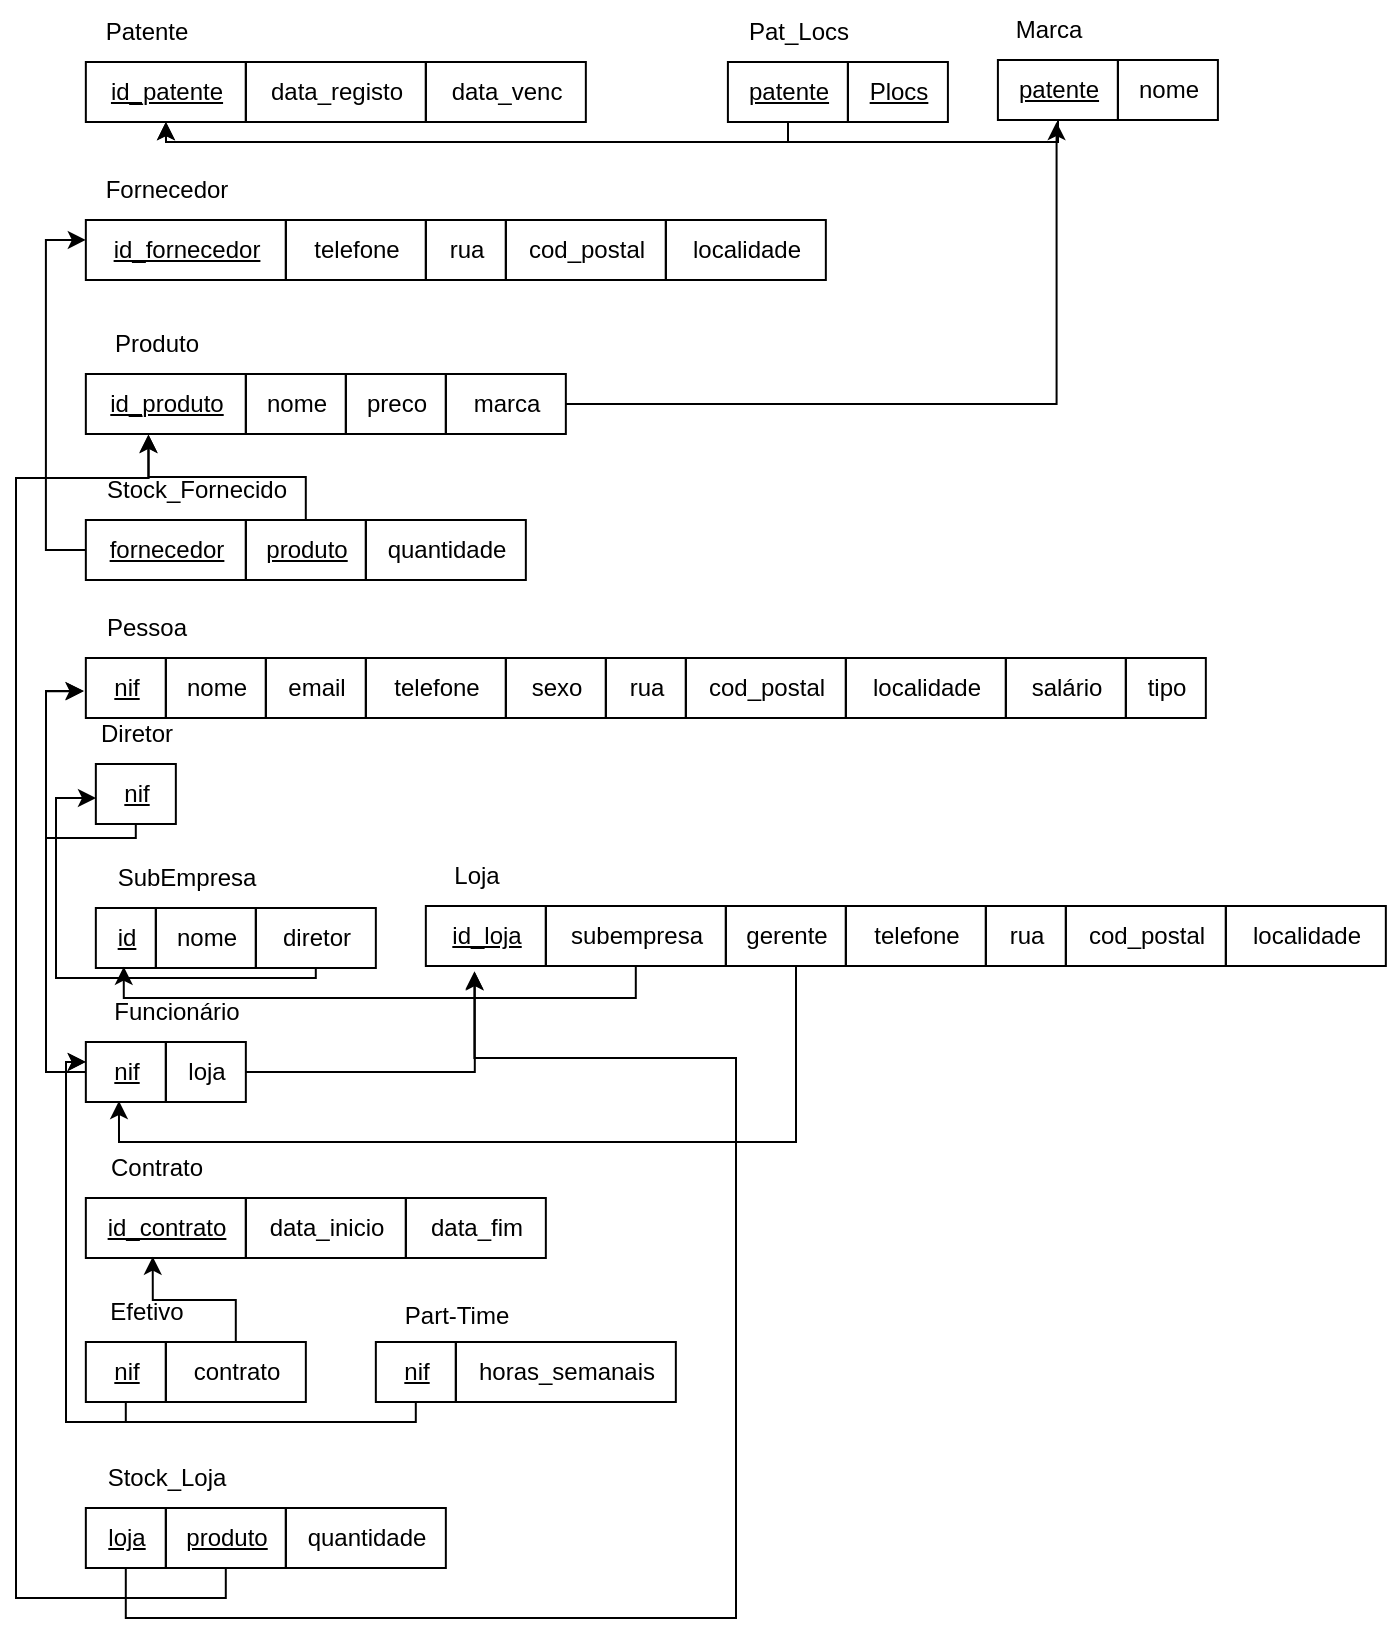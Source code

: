 <mxfile version="24.2.3" type="device">
  <diagram id="R2lEEEUBdFMjLlhIrx00" name="Page-1">
    <mxGraphModel dx="1081" dy="1717" grid="1" gridSize="10" guides="1" tooltips="1" connect="1" arrows="1" fold="1" page="1" pageScale="1" pageWidth="850" pageHeight="1100" math="0" shadow="0" extFonts="Permanent Marker^https://fonts.googleapis.com/css?family=Permanent+Marker">
      <root>
        <mxCell id="0" />
        <mxCell id="1" parent="0" />
        <mxCell id="jrB7JTmj7zLujSxNhgp--1" value="Patente" style="text;html=1;align=center;verticalAlign=middle;resizable=0;points=[];autosize=1;strokeColor=none;fillColor=none;" parent="1" vertex="1">
          <mxGeometry x="524.92" y="-408" width="60" height="30" as="geometry" />
        </mxCell>
        <mxCell id="jrB7JTmj7zLujSxNhgp--2" value="&lt;u&gt;id_patente&lt;/u&gt;" style="text;html=1;align=center;verticalAlign=middle;resizable=0;points=[];autosize=1;strokeColor=default;fillColor=none;" parent="1" vertex="1">
          <mxGeometry x="524.92" y="-378" width="80" height="30" as="geometry" />
        </mxCell>
        <mxCell id="jrB7JTmj7zLujSxNhgp--4" value="data_registo" style="text;html=1;align=center;verticalAlign=middle;resizable=0;points=[];autosize=1;strokeColor=default;fillColor=none;" parent="1" vertex="1">
          <mxGeometry x="604.92" y="-378" width="90" height="30" as="geometry" />
        </mxCell>
        <mxCell id="jrB7JTmj7zLujSxNhgp--5" value="data_venc" style="text;html=1;align=center;verticalAlign=middle;resizable=0;points=[];autosize=1;strokeColor=default;fillColor=none;" parent="1" vertex="1">
          <mxGeometry x="694.92" y="-378" width="80" height="30" as="geometry" />
        </mxCell>
        <mxCell id="jrB7JTmj7zLujSxNhgp--6" value="Pat_Locs" style="text;html=1;align=center;verticalAlign=middle;resizable=0;points=[];autosize=1;strokeColor=none;fillColor=none;" parent="1" vertex="1">
          <mxGeometry x="845.95" y="-408" width="70" height="30" as="geometry" />
        </mxCell>
        <mxCell id="jrB7JTmj7zLujSxNhgp--13" value="" style="edgeStyle=orthogonalEdgeStyle;rounded=0;orthogonalLoop=1;jettySize=auto;html=1;" parent="1" source="jrB7JTmj7zLujSxNhgp--7" edge="1">
          <mxGeometry relative="1" as="geometry">
            <mxPoint x="564.95" y="-348" as="targetPoint" />
            <Array as="points">
              <mxPoint x="875.95" y="-338" />
              <mxPoint x="564.95" y="-338" />
            </Array>
          </mxGeometry>
        </mxCell>
        <mxCell id="jrB7JTmj7zLujSxNhgp--7" value="&lt;u&gt;patente&lt;/u&gt;" style="text;html=1;align=center;verticalAlign=middle;resizable=0;points=[];autosize=1;strokeColor=default;fillColor=none;" parent="1" vertex="1">
          <mxGeometry x="845.95" y="-378" width="60" height="30" as="geometry" />
        </mxCell>
        <mxCell id="jrB7JTmj7zLujSxNhgp--8" value="&lt;u&gt;Plocs&lt;/u&gt;" style="text;html=1;align=center;verticalAlign=middle;resizable=0;points=[];autosize=1;strokeColor=default;fillColor=none;" parent="1" vertex="1">
          <mxGeometry x="905.95" y="-378" width="50" height="30" as="geometry" />
        </mxCell>
        <mxCell id="jrB7JTmj7zLujSxNhgp--9" value="Marca" style="text;html=1;align=center;verticalAlign=middle;resizable=0;points=[];autosize=1;strokeColor=none;fillColor=none;" parent="1" vertex="1">
          <mxGeometry x="975.95" y="-409" width="60" height="30" as="geometry" />
        </mxCell>
        <mxCell id="jrB7JTmj7zLujSxNhgp--15" value="" style="edgeStyle=orthogonalEdgeStyle;rounded=0;orthogonalLoop=1;jettySize=auto;html=1;" parent="1" source="jrB7JTmj7zLujSxNhgp--10" edge="1">
          <mxGeometry relative="1" as="geometry">
            <mxPoint x="564.95" y="-348" as="targetPoint" />
            <Array as="points">
              <mxPoint x="1010.95" y="-338" />
            </Array>
          </mxGeometry>
        </mxCell>
        <mxCell id="jrB7JTmj7zLujSxNhgp--10" value="&lt;u&gt;patente&lt;/u&gt;" style="text;html=1;align=center;verticalAlign=middle;resizable=0;points=[];autosize=1;strokeColor=default;fillColor=none;" parent="1" vertex="1">
          <mxGeometry x="980.95" y="-379" width="60" height="30" as="geometry" />
        </mxCell>
        <mxCell id="jrB7JTmj7zLujSxNhgp--11" value="nome" style="text;html=1;align=center;verticalAlign=middle;resizable=0;points=[];autosize=1;strokeColor=default;fillColor=none;" parent="1" vertex="1">
          <mxGeometry x="1040.95" y="-379" width="50" height="30" as="geometry" />
        </mxCell>
        <mxCell id="jrB7JTmj7zLujSxNhgp--16" value="Fornecedor" style="text;html=1;align=center;verticalAlign=middle;resizable=0;points=[];autosize=1;strokeColor=none;fillColor=none;" parent="1" vertex="1">
          <mxGeometry x="524.92" y="-329" width="80" height="30" as="geometry" />
        </mxCell>
        <mxCell id="jrB7JTmj7zLujSxNhgp--17" value="&lt;u&gt;id_fornecedor&lt;/u&gt;" style="text;html=1;align=center;verticalAlign=middle;resizable=0;points=[];autosize=1;strokeColor=default;fillColor=none;" parent="1" vertex="1">
          <mxGeometry x="524.92" y="-299" width="100" height="30" as="geometry" />
        </mxCell>
        <mxCell id="jrB7JTmj7zLujSxNhgp--18" value="telefone" style="text;html=1;align=center;verticalAlign=middle;resizable=0;points=[];autosize=1;strokeColor=default;fillColor=none;" parent="1" vertex="1">
          <mxGeometry x="624.92" y="-299" width="70" height="30" as="geometry" />
        </mxCell>
        <mxCell id="jrB7JTmj7zLujSxNhgp--19" value="rua" style="text;html=1;align=center;verticalAlign=middle;resizable=0;points=[];autosize=1;strokeColor=default;fillColor=none;" parent="1" vertex="1">
          <mxGeometry x="694.92" y="-299" width="40" height="30" as="geometry" />
        </mxCell>
        <mxCell id="jrB7JTmj7zLujSxNhgp--20" value="cod_postal" style="text;html=1;align=center;verticalAlign=middle;resizable=0;points=[];autosize=1;strokeColor=default;fillColor=none;" parent="1" vertex="1">
          <mxGeometry x="734.92" y="-299" width="80" height="30" as="geometry" />
        </mxCell>
        <mxCell id="jrB7JTmj7zLujSxNhgp--21" value="localidade" style="text;html=1;align=center;verticalAlign=middle;resizable=0;points=[];autosize=1;strokeColor=default;fillColor=none;" parent="1" vertex="1">
          <mxGeometry x="814.92" y="-299" width="80" height="30" as="geometry" />
        </mxCell>
        <mxCell id="jrB7JTmj7zLujSxNhgp--23" value="Produto" style="text;html=1;align=center;verticalAlign=middle;resizable=0;points=[];autosize=1;strokeColor=none;fillColor=none;" parent="1" vertex="1">
          <mxGeometry x="524.92" y="-252" width="70" height="30" as="geometry" />
        </mxCell>
        <mxCell id="jrB7JTmj7zLujSxNhgp--24" value="&lt;u&gt;id_produto&lt;/u&gt;" style="text;html=1;align=center;verticalAlign=middle;resizable=0;points=[];autosize=1;strokeColor=default;fillColor=none;" parent="1" vertex="1">
          <mxGeometry x="524.92" y="-222" width="80" height="30" as="geometry" />
        </mxCell>
        <mxCell id="jrB7JTmj7zLujSxNhgp--25" value="nome" style="text;html=1;align=center;verticalAlign=middle;resizable=0;points=[];autosize=1;strokeColor=default;fillColor=none;" parent="1" vertex="1">
          <mxGeometry x="604.92" y="-222" width="50" height="30" as="geometry" />
        </mxCell>
        <mxCell id="jrB7JTmj7zLujSxNhgp--26" value="preco" style="text;html=1;align=center;verticalAlign=middle;resizable=0;points=[];autosize=1;strokeColor=default;fillColor=none;" parent="1" vertex="1">
          <mxGeometry x="654.92" y="-222" width="50" height="30" as="geometry" />
        </mxCell>
        <mxCell id="jrB7JTmj7zLujSxNhgp--29" value="" style="edgeStyle=orthogonalEdgeStyle;rounded=0;orthogonalLoop=1;jettySize=auto;html=1;entryX=0.489;entryY=1.035;entryDx=0;entryDy=0;entryPerimeter=0;" parent="1" source="jrB7JTmj7zLujSxNhgp--27" target="jrB7JTmj7zLujSxNhgp--10" edge="1">
          <mxGeometry relative="1" as="geometry">
            <mxPoint x="1014.95" y="-299" as="targetPoint" />
          </mxGeometry>
        </mxCell>
        <mxCell id="jrB7JTmj7zLujSxNhgp--27" value="marca" style="text;html=1;align=center;verticalAlign=middle;resizable=0;points=[];autosize=1;strokeColor=default;fillColor=none;" parent="1" vertex="1">
          <mxGeometry x="704.92" y="-222" width="60" height="30" as="geometry" />
        </mxCell>
        <mxCell id="jrB7JTmj7zLujSxNhgp--30" value="Stock_Fornecido" style="text;html=1;align=center;verticalAlign=middle;resizable=0;points=[];autosize=1;strokeColor=none;fillColor=none;" parent="1" vertex="1">
          <mxGeometry x="524.92" y="-179" width="110" height="30" as="geometry" />
        </mxCell>
        <mxCell id="jrB7JTmj7zLujSxNhgp--35" value="" style="edgeStyle=orthogonalEdgeStyle;rounded=0;orthogonalLoop=1;jettySize=auto;html=1;entryX=0;entryY=0.333;entryDx=0;entryDy=0;entryPerimeter=0;" parent="1" source="jrB7JTmj7zLujSxNhgp--31" target="jrB7JTmj7zLujSxNhgp--17" edge="1">
          <mxGeometry relative="1" as="geometry">
            <mxPoint x="444.92" y="-134" as="targetPoint" />
            <Array as="points">
              <mxPoint x="504.95" y="-134" />
              <mxPoint x="504.95" y="-289" />
            </Array>
          </mxGeometry>
        </mxCell>
        <mxCell id="jrB7JTmj7zLujSxNhgp--31" value="&lt;u&gt;fornecedor&lt;/u&gt;" style="text;html=1;align=center;verticalAlign=middle;resizable=0;points=[];autosize=1;strokeColor=default;fillColor=none;" parent="1" vertex="1">
          <mxGeometry x="524.92" y="-149" width="80" height="30" as="geometry" />
        </mxCell>
        <mxCell id="jrB7JTmj7zLujSxNhgp--37" value="" style="edgeStyle=orthogonalEdgeStyle;rounded=0;orthogonalLoop=1;jettySize=auto;html=1;entryX=0.391;entryY=1.008;entryDx=0;entryDy=0;entryPerimeter=0;" parent="1" source="jrB7JTmj7zLujSxNhgp--32" target="jrB7JTmj7zLujSxNhgp--24" edge="1">
          <mxGeometry relative="1" as="geometry">
            <mxPoint x="634.92" y="-39" as="targetPoint" />
          </mxGeometry>
        </mxCell>
        <mxCell id="jrB7JTmj7zLujSxNhgp--32" value="&lt;u&gt;produto&lt;/u&gt;" style="text;html=1;align=center;verticalAlign=middle;resizable=0;points=[];autosize=1;strokeColor=default;fillColor=none;" parent="1" vertex="1">
          <mxGeometry x="604.92" y="-149" width="60" height="30" as="geometry" />
        </mxCell>
        <mxCell id="jrB7JTmj7zLujSxNhgp--33" value="quantidade" style="text;html=1;align=center;verticalAlign=middle;resizable=0;points=[];autosize=1;strokeColor=default;fillColor=none;" parent="1" vertex="1">
          <mxGeometry x="664.92" y="-149" width="80" height="30" as="geometry" />
        </mxCell>
        <mxCell id="jrB7JTmj7zLujSxNhgp--38" value="Pessoa" style="text;html=1;align=center;verticalAlign=middle;resizable=0;points=[];autosize=1;strokeColor=none;fillColor=none;" parent="1" vertex="1">
          <mxGeometry x="524.92" y="-110" width="60" height="30" as="geometry" />
        </mxCell>
        <mxCell id="jrB7JTmj7zLujSxNhgp--39" value="&lt;u&gt;nif&lt;/u&gt;" style="text;html=1;align=center;verticalAlign=middle;resizable=0;points=[];autosize=1;strokeColor=default;fillColor=none;" parent="1" vertex="1">
          <mxGeometry x="524.92" y="-80" width="40" height="30" as="geometry" />
        </mxCell>
        <mxCell id="jrB7JTmj7zLujSxNhgp--40" value="telefone" style="text;html=1;align=center;verticalAlign=middle;resizable=0;points=[];autosize=1;strokeColor=default;fillColor=none;" parent="1" vertex="1">
          <mxGeometry x="664.92" y="-80" width="70" height="30" as="geometry" />
        </mxCell>
        <mxCell id="jrB7JTmj7zLujSxNhgp--41" value="email" style="text;html=1;align=center;verticalAlign=middle;resizable=0;points=[];autosize=1;strokeColor=default;fillColor=none;" parent="1" vertex="1">
          <mxGeometry x="614.92" y="-80" width="50" height="30" as="geometry" />
        </mxCell>
        <mxCell id="jrB7JTmj7zLujSxNhgp--42" value="nome" style="text;html=1;align=center;verticalAlign=middle;resizable=0;points=[];autosize=1;strokeColor=default;fillColor=none;" parent="1" vertex="1">
          <mxGeometry x="564.92" y="-80" width="50" height="30" as="geometry" />
        </mxCell>
        <mxCell id="jrB7JTmj7zLujSxNhgp--43" value="sexo" style="text;html=1;align=center;verticalAlign=middle;resizable=0;points=[];autosize=1;strokeColor=default;fillColor=none;" parent="1" vertex="1">
          <mxGeometry x="734.92" y="-80" width="50" height="30" as="geometry" />
        </mxCell>
        <mxCell id="jrB7JTmj7zLujSxNhgp--44" value="rua" style="text;html=1;align=center;verticalAlign=middle;resizable=0;points=[];autosize=1;strokeColor=default;fillColor=none;" parent="1" vertex="1">
          <mxGeometry x="784.92" y="-80" width="40" height="30" as="geometry" />
        </mxCell>
        <mxCell id="jrB7JTmj7zLujSxNhgp--45" value="cod_postal" style="text;html=1;align=center;verticalAlign=middle;resizable=0;points=[];autosize=1;strokeColor=default;fillColor=none;" parent="1" vertex="1">
          <mxGeometry x="824.92" y="-80" width="80" height="30" as="geometry" />
        </mxCell>
        <mxCell id="jrB7JTmj7zLujSxNhgp--46" value="localidade" style="text;html=1;align=center;verticalAlign=middle;resizable=0;points=[];autosize=1;strokeColor=default;fillColor=none;" parent="1" vertex="1">
          <mxGeometry x="904.92" y="-80" width="80" height="30" as="geometry" />
        </mxCell>
        <mxCell id="jrB7JTmj7zLujSxNhgp--47" value="Funcionário" style="text;html=1;align=center;verticalAlign=middle;resizable=0;points=[];autosize=1;strokeColor=none;fillColor=none;" parent="1" vertex="1">
          <mxGeometry x="524.92" y="82" width="90" height="30" as="geometry" />
        </mxCell>
        <mxCell id="dus9Y1527tjD1eY-dGqj-7" value="" style="edgeStyle=orthogonalEdgeStyle;rounded=0;orthogonalLoop=1;jettySize=auto;html=1;entryX=-0.023;entryY=0.552;entryDx=0;entryDy=0;entryPerimeter=0;" parent="1" source="jrB7JTmj7zLujSxNhgp--48" target="jrB7JTmj7zLujSxNhgp--39" edge="1">
          <mxGeometry relative="1" as="geometry">
            <mxPoint x="444.92" y="127" as="targetPoint" />
            <Array as="points">
              <mxPoint x="505" y="127" />
              <mxPoint x="505" y="-63" />
            </Array>
          </mxGeometry>
        </mxCell>
        <mxCell id="jrB7JTmj7zLujSxNhgp--48" value="&lt;u&gt;nif&lt;/u&gt;" style="text;html=1;align=center;verticalAlign=middle;resizable=0;points=[];autosize=1;strokeColor=default;fillColor=none;" parent="1" vertex="1">
          <mxGeometry x="524.92" y="112" width="40" height="30" as="geometry" />
        </mxCell>
        <mxCell id="dus9Y1527tjD1eY-dGqj-16" value="" style="edgeStyle=orthogonalEdgeStyle;rounded=0;orthogonalLoop=1;jettySize=auto;html=1;entryX=0.408;entryY=1.104;entryDx=0;entryDy=0;entryPerimeter=0;" parent="1" source="jrB7JTmj7zLujSxNhgp--52" target="jrB7JTmj7zLujSxNhgp--128" edge="1">
          <mxGeometry relative="1" as="geometry">
            <mxPoint x="724.92" y="127" as="targetPoint" />
          </mxGeometry>
        </mxCell>
        <mxCell id="jrB7JTmj7zLujSxNhgp--52" value="loja" style="text;html=1;align=center;verticalAlign=middle;resizable=0;points=[];autosize=1;strokeColor=default;fillColor=none;" parent="1" vertex="1">
          <mxGeometry x="564.92" y="112" width="40" height="30" as="geometry" />
        </mxCell>
        <mxCell id="jrB7JTmj7zLujSxNhgp--54" value="Diretor" style="text;html=1;align=center;verticalAlign=middle;resizable=0;points=[];autosize=1;strokeColor=none;fillColor=none;" parent="1" vertex="1">
          <mxGeometry x="519.92" y="-57" width="60" height="30" as="geometry" />
        </mxCell>
        <mxCell id="dus9Y1527tjD1eY-dGqj-9" value="" style="edgeStyle=orthogonalEdgeStyle;rounded=0;orthogonalLoop=1;jettySize=auto;html=1;entryX=-0.03;entryY=0.551;entryDx=0;entryDy=0;entryPerimeter=0;" parent="1" source="jrB7JTmj7zLujSxNhgp--55" target="jrB7JTmj7zLujSxNhgp--39" edge="1">
          <mxGeometry relative="1" as="geometry">
            <mxPoint x="449.92" y="-3" as="targetPoint" />
            <Array as="points">
              <mxPoint x="550" y="10" />
              <mxPoint x="505" y="10" />
              <mxPoint x="505" y="-63" />
            </Array>
          </mxGeometry>
        </mxCell>
        <mxCell id="jrB7JTmj7zLujSxNhgp--55" value="&lt;u&gt;nif&lt;/u&gt;" style="text;html=1;align=center;verticalAlign=middle;resizable=0;points=[];autosize=1;strokeColor=default;fillColor=none;" parent="1" vertex="1">
          <mxGeometry x="529.92" y="-27" width="40" height="30" as="geometry" />
        </mxCell>
        <mxCell id="jrB7JTmj7zLujSxNhgp--65" value="Contrato" style="text;html=1;align=center;verticalAlign=middle;resizable=0;points=[];autosize=1;strokeColor=none;fillColor=none;" parent="1" vertex="1">
          <mxGeometry x="524.92" y="160" width="70" height="30" as="geometry" />
        </mxCell>
        <mxCell id="jrB7JTmj7zLujSxNhgp--66" value="&lt;u&gt;id_contrato&lt;/u&gt;" style="text;html=1;align=center;verticalAlign=middle;resizable=0;points=[];autosize=1;strokeColor=default;fillColor=none;" parent="1" vertex="1">
          <mxGeometry x="524.92" y="190" width="80" height="30" as="geometry" />
        </mxCell>
        <mxCell id="jrB7JTmj7zLujSxNhgp--67" value="data_inicio" style="text;html=1;align=center;verticalAlign=middle;resizable=0;points=[];autosize=1;strokeColor=default;fillColor=none;" parent="1" vertex="1">
          <mxGeometry x="604.92" y="190" width="80" height="30" as="geometry" />
        </mxCell>
        <mxCell id="jrB7JTmj7zLujSxNhgp--68" value="data_fim" style="text;html=1;align=center;verticalAlign=middle;resizable=0;points=[];autosize=1;strokeColor=default;fillColor=none;" parent="1" vertex="1">
          <mxGeometry x="684.92" y="190" width="70" height="30" as="geometry" />
        </mxCell>
        <mxCell id="jrB7JTmj7zLujSxNhgp--69" value="Efetivo" style="text;html=1;align=center;verticalAlign=middle;resizable=0;points=[];autosize=1;strokeColor=none;fillColor=none;" parent="1" vertex="1">
          <mxGeometry x="524.92" y="232" width="60" height="30" as="geometry" />
        </mxCell>
        <mxCell id="jrB7JTmj7zLujSxNhgp--74" value="" style="edgeStyle=orthogonalEdgeStyle;rounded=0;orthogonalLoop=1;jettySize=auto;html=1;entryX=0.002;entryY=0.333;entryDx=0;entryDy=0;entryPerimeter=0;" parent="1" source="jrB7JTmj7zLujSxNhgp--70" target="jrB7JTmj7zLujSxNhgp--48" edge="1">
          <mxGeometry relative="1" as="geometry">
            <mxPoint x="444.92" y="277" as="targetPoint" />
            <Array as="points">
              <mxPoint x="545" y="302" />
              <mxPoint x="515" y="302" />
              <mxPoint x="515" y="122" />
            </Array>
          </mxGeometry>
        </mxCell>
        <mxCell id="jrB7JTmj7zLujSxNhgp--70" value="&lt;u&gt;nif&lt;/u&gt;" style="text;html=1;align=center;verticalAlign=middle;resizable=0;points=[];autosize=1;strokeColor=default;fillColor=none;" parent="1" vertex="1">
          <mxGeometry x="524.92" y="262" width="40" height="30" as="geometry" />
        </mxCell>
        <mxCell id="jrB7JTmj7zLujSxNhgp--72" value="" style="edgeStyle=orthogonalEdgeStyle;rounded=0;orthogonalLoop=1;jettySize=auto;html=1;entryX=0.418;entryY=0.978;entryDx=0;entryDy=0;entryPerimeter=0;" parent="1" source="jrB7JTmj7zLujSxNhgp--71" target="jrB7JTmj7zLujSxNhgp--66" edge="1">
          <mxGeometry relative="1" as="geometry" />
        </mxCell>
        <mxCell id="jrB7JTmj7zLujSxNhgp--71" value="contrato" style="text;html=1;align=center;verticalAlign=middle;resizable=0;points=[];autosize=1;strokeColor=default;fillColor=none;" parent="1" vertex="1">
          <mxGeometry x="564.92" y="262" width="70" height="30" as="geometry" />
        </mxCell>
        <mxCell id="jrB7JTmj7zLujSxNhgp--75" value="Part-Time" style="text;html=1;align=center;verticalAlign=middle;resizable=0;points=[];autosize=1;strokeColor=none;fillColor=none;" parent="1" vertex="1">
          <mxGeometry x="669.92" y="234" width="80" height="30" as="geometry" />
        </mxCell>
        <mxCell id="jrB7JTmj7zLujSxNhgp--79" value="" style="edgeStyle=orthogonalEdgeStyle;rounded=0;orthogonalLoop=1;jettySize=auto;html=1;entryX=-0.002;entryY=0.333;entryDx=0;entryDy=0;entryPerimeter=0;" parent="1" source="jrB7JTmj7zLujSxNhgp--76" target="jrB7JTmj7zLujSxNhgp--48" edge="1">
          <mxGeometry relative="1" as="geometry">
            <mxPoint x="515" y="122" as="targetPoint" />
            <Array as="points">
              <mxPoint x="690" y="302" />
              <mxPoint x="515" y="302" />
              <mxPoint x="515" y="122" />
            </Array>
          </mxGeometry>
        </mxCell>
        <mxCell id="jrB7JTmj7zLujSxNhgp--76" value="&lt;u&gt;nif&lt;/u&gt;" style="text;html=1;align=center;verticalAlign=middle;resizable=0;points=[];autosize=1;strokeColor=default;fillColor=none;" parent="1" vertex="1">
          <mxGeometry x="669.92" y="262" width="40" height="30" as="geometry" />
        </mxCell>
        <mxCell id="jrB7JTmj7zLujSxNhgp--77" value="horas_semanais" style="text;html=1;align=center;verticalAlign=middle;resizable=0;points=[];autosize=1;strokeColor=default;fillColor=none;" parent="1" vertex="1">
          <mxGeometry x="709.92" y="262" width="110" height="30" as="geometry" />
        </mxCell>
        <mxCell id="jrB7JTmj7zLujSxNhgp--119" value="SubEmpresa" style="text;html=1;align=center;verticalAlign=middle;resizable=0;points=[];autosize=1;strokeColor=none;fillColor=none;" parent="1" vertex="1">
          <mxGeometry x="529.92" y="15" width="90" height="30" as="geometry" />
        </mxCell>
        <mxCell id="jrB7JTmj7zLujSxNhgp--120" value="&lt;u&gt;id&lt;/u&gt;" style="text;html=1;align=center;verticalAlign=middle;resizable=0;points=[];autosize=1;strokeColor=default;fillColor=none;" parent="1" vertex="1">
          <mxGeometry x="529.92" y="45" width="30" height="30" as="geometry" />
        </mxCell>
        <mxCell id="jrB7JTmj7zLujSxNhgp--121" value="nome" style="text;html=1;align=center;verticalAlign=middle;resizable=0;points=[];autosize=1;strokeColor=default;fillColor=none;" parent="1" vertex="1">
          <mxGeometry x="559.92" y="45" width="50" height="30" as="geometry" />
        </mxCell>
        <mxCell id="dus9Y1527tjD1eY-dGqj-11" value="" style="edgeStyle=orthogonalEdgeStyle;rounded=0;orthogonalLoop=1;jettySize=auto;html=1;entryX=0.002;entryY=0.567;entryDx=0;entryDy=0;entryPerimeter=0;" parent="1" source="jrB7JTmj7zLujSxNhgp--122" target="jrB7JTmj7zLujSxNhgp--55" edge="1">
          <mxGeometry relative="1" as="geometry">
            <Array as="points">
              <mxPoint x="640" y="80" />
              <mxPoint x="510" y="80" />
              <mxPoint x="510" y="-10" />
            </Array>
          </mxGeometry>
        </mxCell>
        <mxCell id="jrB7JTmj7zLujSxNhgp--122" value="diretor" style="text;html=1;align=center;verticalAlign=middle;resizable=0;points=[];autosize=1;strokeColor=default;fillColor=none;" parent="1" vertex="1">
          <mxGeometry x="609.92" y="45" width="60" height="30" as="geometry" />
        </mxCell>
        <mxCell id="jrB7JTmj7zLujSxNhgp--127" value="Loja" style="text;html=1;align=center;verticalAlign=middle;resizable=0;points=[];autosize=1;strokeColor=none;fillColor=none;" parent="1" vertex="1">
          <mxGeometry x="694.92" y="14" width="50" height="30" as="geometry" />
        </mxCell>
        <mxCell id="jrB7JTmj7zLujSxNhgp--128" value="&lt;u&gt;id_loja&lt;/u&gt;" style="text;html=1;align=center;verticalAlign=middle;resizable=0;points=[];autosize=1;strokeColor=default;fillColor=none;" parent="1" vertex="1">
          <mxGeometry x="694.92" y="44" width="60" height="30" as="geometry" />
        </mxCell>
        <mxCell id="jrB7JTmj7zLujSxNhgp--129" value="rua" style="text;html=1;align=center;verticalAlign=middle;resizable=0;points=[];autosize=1;strokeColor=default;fillColor=none;" parent="1" vertex="1">
          <mxGeometry x="974.92" y="44" width="40" height="30" as="geometry" />
        </mxCell>
        <mxCell id="jrB7JTmj7zLujSxNhgp--130" value="cod_postal" style="text;html=1;align=center;verticalAlign=middle;resizable=0;points=[];autosize=1;strokeColor=default;fillColor=none;" parent="1" vertex="1">
          <mxGeometry x="1014.92" y="44" width="80" height="30" as="geometry" />
        </mxCell>
        <mxCell id="jrB7JTmj7zLujSxNhgp--131" value="localidade" style="text;html=1;align=center;verticalAlign=middle;resizable=0;points=[];autosize=1;strokeColor=default;fillColor=none;" parent="1" vertex="1">
          <mxGeometry x="1094.92" y="44" width="80" height="30" as="geometry" />
        </mxCell>
        <mxCell id="jrB7JTmj7zLujSxNhgp--132" value="telefone" style="text;html=1;align=center;verticalAlign=middle;resizable=0;points=[];autosize=1;strokeColor=default;fillColor=none;" parent="1" vertex="1">
          <mxGeometry x="904.92" y="44" width="70" height="30" as="geometry" />
        </mxCell>
        <mxCell id="dus9Y1527tjD1eY-dGqj-13" value="" style="edgeStyle=orthogonalEdgeStyle;rounded=0;orthogonalLoop=1;jettySize=auto;html=1;entryX=0.465;entryY=0.979;entryDx=0;entryDy=0;entryPerimeter=0;" parent="1" source="jrB7JTmj7zLujSxNhgp--133" target="jrB7JTmj7zLujSxNhgp--120" edge="1">
          <mxGeometry relative="1" as="geometry">
            <mxPoint x="799.92" y="154" as="targetPoint" />
            <Array as="points">
              <mxPoint x="800" y="90" />
              <mxPoint x="544" y="90" />
            </Array>
          </mxGeometry>
        </mxCell>
        <mxCell id="jrB7JTmj7zLujSxNhgp--133" value="subempresa" style="text;html=1;align=center;verticalAlign=middle;resizable=0;points=[];autosize=1;strokeColor=default;fillColor=none;" parent="1" vertex="1">
          <mxGeometry x="754.92" y="44" width="90" height="30" as="geometry" />
        </mxCell>
        <mxCell id="vvqg-HQo7EPAwjXL64Jl-2" value="" style="edgeStyle=orthogonalEdgeStyle;rounded=0;orthogonalLoop=1;jettySize=auto;html=1;entryX=0.414;entryY=0.984;entryDx=0;entryDy=0;entryPerimeter=0;" parent="1" source="jrB7JTmj7zLujSxNhgp--134" target="jrB7JTmj7zLujSxNhgp--48" edge="1">
          <mxGeometry relative="1" as="geometry">
            <mxPoint x="874.92" y="154" as="targetPoint" />
            <Array as="points">
              <mxPoint x="880" y="162" />
              <mxPoint x="542" y="162" />
            </Array>
          </mxGeometry>
        </mxCell>
        <mxCell id="jrB7JTmj7zLujSxNhgp--134" value="gerente" style="text;html=1;align=center;verticalAlign=middle;resizable=0;points=[];autosize=1;strokeColor=default;fillColor=none;" parent="1" vertex="1">
          <mxGeometry x="844.92" y="44" width="60" height="30" as="geometry" />
        </mxCell>
        <mxCell id="jrB7JTmj7zLujSxNhgp--139" value="&lt;div&gt;Stock_Loja&lt;/div&gt;" style="text;html=1;align=center;verticalAlign=middle;resizable=0;points=[];autosize=1;strokeColor=none;fillColor=none;" parent="1" vertex="1">
          <mxGeometry x="524.92" y="315" width="80" height="30" as="geometry" />
        </mxCell>
        <mxCell id="dus9Y1527tjD1eY-dGqj-18" value="" style="edgeStyle=orthogonalEdgeStyle;rounded=0;orthogonalLoop=1;jettySize=auto;html=1;entryX=0.405;entryY=1.088;entryDx=0;entryDy=0;entryPerimeter=0;" parent="1" source="jrB7JTmj7zLujSxNhgp--140" target="jrB7JTmj7zLujSxNhgp--128" edge="1">
          <mxGeometry relative="1" as="geometry">
            <mxPoint x="544.92" y="455" as="targetPoint" />
            <Array as="points">
              <mxPoint x="545" y="400" />
              <mxPoint x="850" y="400" />
              <mxPoint x="850" y="120" />
              <mxPoint x="719" y="120" />
            </Array>
          </mxGeometry>
        </mxCell>
        <mxCell id="jrB7JTmj7zLujSxNhgp--140" value="&lt;u&gt;loja&lt;/u&gt;" style="text;html=1;align=center;verticalAlign=middle;resizable=0;points=[];autosize=1;strokeColor=default;fillColor=none;" parent="1" vertex="1">
          <mxGeometry x="524.92" y="345" width="40" height="30" as="geometry" />
        </mxCell>
        <mxCell id="jrB7JTmj7zLujSxNhgp--146" value="" style="edgeStyle=orthogonalEdgeStyle;rounded=0;orthogonalLoop=1;jettySize=auto;html=1;entryX=0.392;entryY=1.016;entryDx=0;entryDy=0;entryPerimeter=0;" parent="1" source="jrB7JTmj7zLujSxNhgp--141" target="jrB7JTmj7zLujSxNhgp--24" edge="1">
          <mxGeometry relative="1" as="geometry">
            <mxPoint x="594.92" y="528" as="targetPoint" />
            <Array as="points">
              <mxPoint x="595" y="390" />
              <mxPoint x="490" y="390" />
              <mxPoint x="490" y="-170" />
              <mxPoint x="556" y="-170" />
            </Array>
          </mxGeometry>
        </mxCell>
        <mxCell id="jrB7JTmj7zLujSxNhgp--141" value="&lt;u&gt;produto&lt;/u&gt;" style="text;html=1;align=center;verticalAlign=middle;resizable=0;points=[];autosize=1;strokeColor=default;fillColor=none;" parent="1" vertex="1">
          <mxGeometry x="564.92" y="345" width="60" height="30" as="geometry" />
        </mxCell>
        <mxCell id="jrB7JTmj7zLujSxNhgp--142" value="quantidade" style="text;html=1;align=center;verticalAlign=middle;resizable=0;points=[];autosize=1;strokeColor=default;fillColor=none;" parent="1" vertex="1">
          <mxGeometry x="624.92" y="345" width="80" height="30" as="geometry" />
        </mxCell>
        <mxCell id="dus9Y1527tjD1eY-dGqj-1" value="salário" style="text;html=1;align=center;verticalAlign=middle;resizable=0;points=[];autosize=1;strokeColor=default;fillColor=none;" parent="1" vertex="1">
          <mxGeometry x="984.92" y="-80" width="60" height="30" as="geometry" />
        </mxCell>
        <mxCell id="vvqg-HQo7EPAwjXL64Jl-3" value="tipo" style="text;html=1;align=center;verticalAlign=middle;resizable=0;points=[];autosize=1;strokeColor=default;fillColor=none;" parent="1" vertex="1">
          <mxGeometry x="1044.92" y="-80" width="40" height="30" as="geometry" />
        </mxCell>
      </root>
    </mxGraphModel>
  </diagram>
</mxfile>
